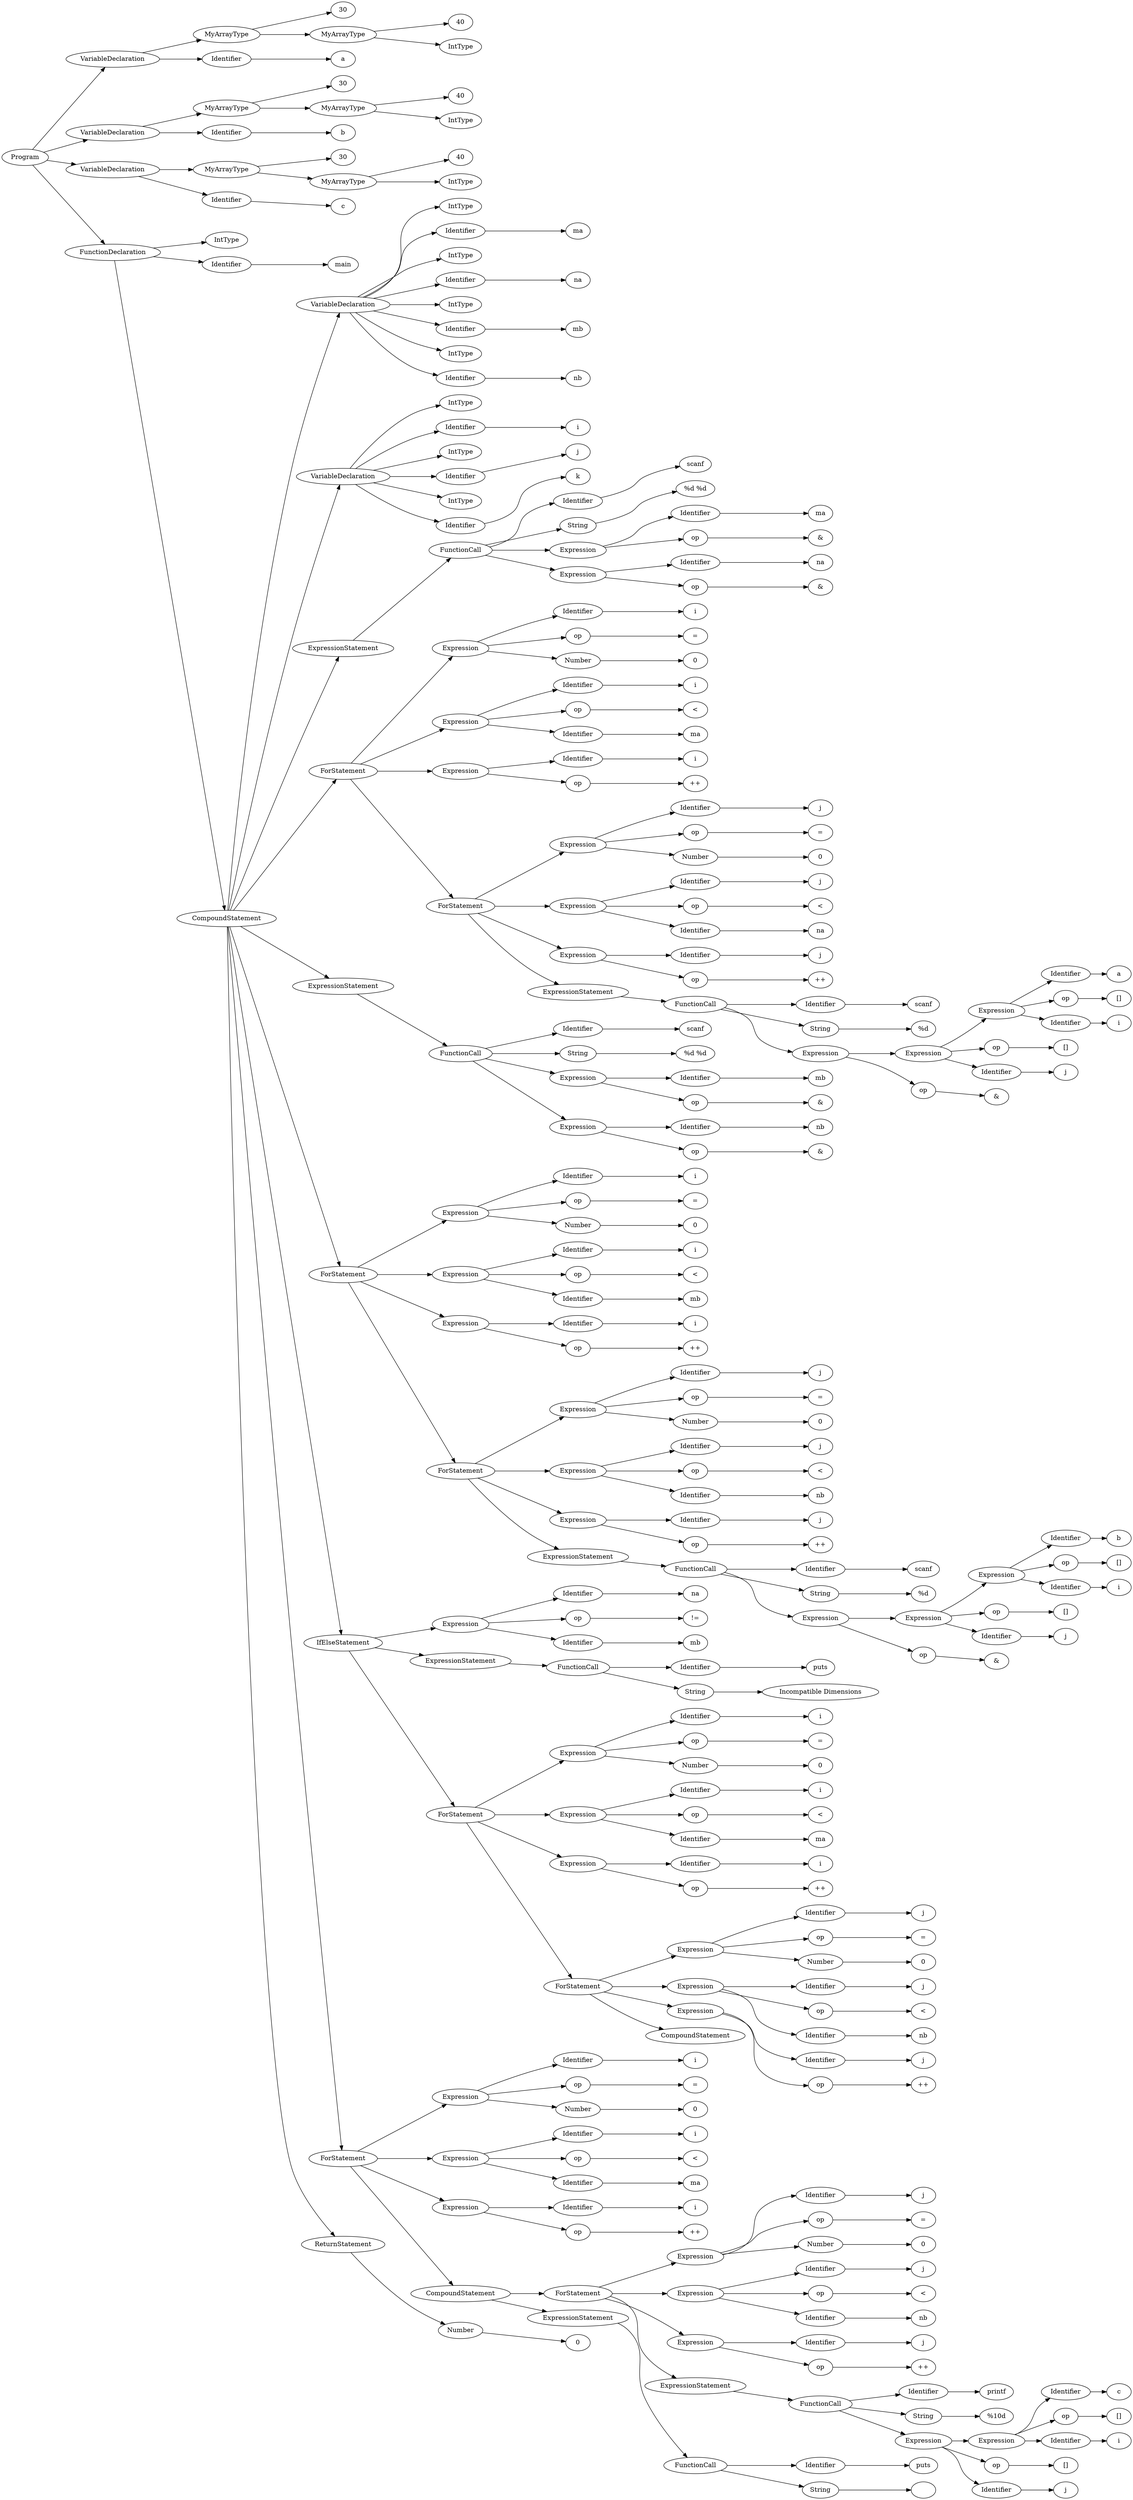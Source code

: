 // Visualization of the Abstract Syntax Tree
digraph AST {
	graph [rankdir=LR]
	Program [label=Program]
	VariableDeclaration [label=VariableDeclaration]
	Program -> VariableDeclaration
	MyArrayType [label=MyArrayType]
	VariableDeclaration -> MyArrayType
	30 [label=30]
	MyArrayType -> 30
	MyArrayType4 [label=MyArrayType]
	MyArrayType -> MyArrayType4
	40 [label=40]
	MyArrayType4 -> 40
	IntType [label=IntType]
	MyArrayType4 -> IntType
	Identifier [label=Identifier]
	VariableDeclaration -> Identifier
	a [label=a]
	Identifier -> a
	VariableDeclaration9 [label=VariableDeclaration]
	Program -> VariableDeclaration9
	MyArrayType10 [label=MyArrayType]
	VariableDeclaration9 -> MyArrayType10
	3011 [label=30]
	MyArrayType10 -> 3011
	MyArrayType12 [label=MyArrayType]
	MyArrayType10 -> MyArrayType12
	4013 [label=40]
	MyArrayType12 -> 4013
	IntType14 [label=IntType]
	MyArrayType12 -> IntType14
	Identifier15 [label=Identifier]
	VariableDeclaration9 -> Identifier15
	b [label=b]
	Identifier15 -> b
	VariableDeclaration17 [label=VariableDeclaration]
	Program -> VariableDeclaration17
	MyArrayType18 [label=MyArrayType]
	VariableDeclaration17 -> MyArrayType18
	3019 [label=30]
	MyArrayType18 -> 3019
	MyArrayType20 [label=MyArrayType]
	MyArrayType18 -> MyArrayType20
	4021 [label=40]
	MyArrayType20 -> 4021
	IntType22 [label=IntType]
	MyArrayType20 -> IntType22
	Identifier23 [label=Identifier]
	VariableDeclaration17 -> Identifier23
	c [label=c]
	Identifier23 -> c
	FunctionDeclaration [label=FunctionDeclaration]
	Program -> FunctionDeclaration
	IntType26 [label=IntType]
	FunctionDeclaration -> IntType26
	Identifier27 [label=Identifier]
	FunctionDeclaration -> Identifier27
	main [label=main]
	Identifier27 -> main
	CompoundStatement [label=CompoundStatement]
	FunctionDeclaration -> CompoundStatement
	VariableDeclaration30 [label=VariableDeclaration]
	CompoundStatement -> VariableDeclaration30
	IntType31 [label=IntType]
	VariableDeclaration30 -> IntType31
	Identifier32 [label=Identifier]
	VariableDeclaration30 -> Identifier32
	ma [label=ma]
	Identifier32 -> ma
	IntType34 [label=IntType]
	VariableDeclaration30 -> IntType34
	Identifier35 [label=Identifier]
	VariableDeclaration30 -> Identifier35
	na [label=na]
	Identifier35 -> na
	IntType37 [label=IntType]
	VariableDeclaration30 -> IntType37
	Identifier38 [label=Identifier]
	VariableDeclaration30 -> Identifier38
	mb [label=mb]
	Identifier38 -> mb
	IntType40 [label=IntType]
	VariableDeclaration30 -> IntType40
	Identifier41 [label=Identifier]
	VariableDeclaration30 -> Identifier41
	nb [label=nb]
	Identifier41 -> nb
	VariableDeclaration43 [label=VariableDeclaration]
	CompoundStatement -> VariableDeclaration43
	IntType44 [label=IntType]
	VariableDeclaration43 -> IntType44
	Identifier45 [label=Identifier]
	VariableDeclaration43 -> Identifier45
	i [label=i]
	Identifier45 -> i
	IntType47 [label=IntType]
	VariableDeclaration43 -> IntType47
	Identifier48 [label=Identifier]
	VariableDeclaration43 -> Identifier48
	j [label=j]
	Identifier48 -> j
	IntType50 [label=IntType]
	VariableDeclaration43 -> IntType50
	Identifier51 [label=Identifier]
	VariableDeclaration43 -> Identifier51
	k [label=k]
	Identifier51 -> k
	ExpressionStatement [label=ExpressionStatement]
	CompoundStatement -> ExpressionStatement
	FunctionCall [label=FunctionCall]
	ExpressionStatement -> FunctionCall
	Identifier55 [label=Identifier]
	FunctionCall -> Identifier55
	scanf [label=scanf]
	Identifier55 -> scanf
	String [label=String]
	FunctionCall -> String
	"%d %d" [label="%d %d"]
	String -> "%d %d"
	Expression [label=Expression]
	FunctionCall -> Expression
	Identifier60 [label=Identifier]
	Expression -> Identifier60
	ma61 [label=ma]
	Identifier60 -> ma61
	op [label=op]
	Expression -> op
	"&" [label="&"]
	op -> "&"
	Expression64 [label=Expression]
	FunctionCall -> Expression64
	Identifier65 [label=Identifier]
	Expression64 -> Identifier65
	na66 [label=na]
	Identifier65 -> na66
	op67 [label=op]
	Expression64 -> op67
	"&68" [label="&"]
	op67 -> "&68"
	ForStatement [label=ForStatement]
	CompoundStatement -> ForStatement
	Expression70 [label=Expression]
	ForStatement -> Expression70
	Identifier71 [label=Identifier]
	Expression70 -> Identifier71
	i72 [label=i]
	Identifier71 -> i72
	op73 [label=op]
	Expression70 -> op73
	"=" [label="="]
	op73 -> "="
	Number [label=Number]
	Expression70 -> Number
	0 [label=0]
	Number -> 0
	Expression77 [label=Expression]
	ForStatement -> Expression77
	Identifier78 [label=Identifier]
	Expression77 -> Identifier78
	i79 [label=i]
	Identifier78 -> i79
	op80 [label=op]
	Expression77 -> op80
	"<" [label="<"]
	op80 -> "<"
	Identifier82 [label=Identifier]
	Expression77 -> Identifier82
	ma83 [label=ma]
	Identifier82 -> ma83
	Expression84 [label=Expression]
	ForStatement -> Expression84
	Identifier85 [label=Identifier]
	Expression84 -> Identifier85
	i86 [label=i]
	Identifier85 -> i86
	op87 [label=op]
	Expression84 -> op87
	"++" [label="++"]
	op87 -> "++"
	ForStatement89 [label=ForStatement]
	ForStatement -> ForStatement89
	Expression90 [label=Expression]
	ForStatement89 -> Expression90
	Identifier91 [label=Identifier]
	Expression90 -> Identifier91
	j92 [label=j]
	Identifier91 -> j92
	op93 [label=op]
	Expression90 -> op93
	"=94" [label="="]
	op93 -> "=94"
	Number95 [label=Number]
	Expression90 -> Number95
	096 [label=0]
	Number95 -> 096
	Expression97 [label=Expression]
	ForStatement89 -> Expression97
	Identifier98 [label=Identifier]
	Expression97 -> Identifier98
	j99 [label=j]
	Identifier98 -> j99
	op100 [label=op]
	Expression97 -> op100
	"<101" [label="<"]
	op100 -> "<101"
	Identifier102 [label=Identifier]
	Expression97 -> Identifier102
	na103 [label=na]
	Identifier102 -> na103
	Expression104 [label=Expression]
	ForStatement89 -> Expression104
	Identifier105 [label=Identifier]
	Expression104 -> Identifier105
	j106 [label=j]
	Identifier105 -> j106
	op107 [label=op]
	Expression104 -> op107
	"++108" [label="++"]
	op107 -> "++108"
	ExpressionStatement109 [label=ExpressionStatement]
	ForStatement89 -> ExpressionStatement109
	FunctionCall110 [label=FunctionCall]
	ExpressionStatement109 -> FunctionCall110
	Identifier111 [label=Identifier]
	FunctionCall110 -> Identifier111
	scanf112 [label=scanf]
	Identifier111 -> scanf112
	String113 [label=String]
	FunctionCall110 -> String113
	"%d" [label="%d"]
	String113 -> "%d"
	Expression115 [label=Expression]
	FunctionCall110 -> Expression115
	Expression116 [label=Expression]
	Expression115 -> Expression116
	Expression117 [label=Expression]
	Expression116 -> Expression117
	Identifier118 [label=Identifier]
	Expression117 -> Identifier118
	a119 [label=a]
	Identifier118 -> a119
	op120 [label=op]
	Expression117 -> op120
	"[]" [label="[]"]
	op120 -> "[]"
	Identifier122 [label=Identifier]
	Expression117 -> Identifier122
	i123 [label=i]
	Identifier122 -> i123
	op124 [label=op]
	Expression116 -> op124
	"[]125" [label="[]"]
	op124 -> "[]125"
	Identifier126 [label=Identifier]
	Expression116 -> Identifier126
	j127 [label=j]
	Identifier126 -> j127
	op128 [label=op]
	Expression115 -> op128
	"&129" [label="&"]
	op128 -> "&129"
	ExpressionStatement130 [label=ExpressionStatement]
	CompoundStatement -> ExpressionStatement130
	FunctionCall131 [label=FunctionCall]
	ExpressionStatement130 -> FunctionCall131
	Identifier132 [label=Identifier]
	FunctionCall131 -> Identifier132
	scanf133 [label=scanf]
	Identifier132 -> scanf133
	String134 [label=String]
	FunctionCall131 -> String134
	"%d %d135" [label="%d %d"]
	String134 -> "%d %d135"
	Expression136 [label=Expression]
	FunctionCall131 -> Expression136
	Identifier137 [label=Identifier]
	Expression136 -> Identifier137
	mb138 [label=mb]
	Identifier137 -> mb138
	op139 [label=op]
	Expression136 -> op139
	"&140" [label="&"]
	op139 -> "&140"
	Expression141 [label=Expression]
	FunctionCall131 -> Expression141
	Identifier142 [label=Identifier]
	Expression141 -> Identifier142
	nb143 [label=nb]
	Identifier142 -> nb143
	op144 [label=op]
	Expression141 -> op144
	"&145" [label="&"]
	op144 -> "&145"
	ForStatement146 [label=ForStatement]
	CompoundStatement -> ForStatement146
	Expression147 [label=Expression]
	ForStatement146 -> Expression147
	Identifier148 [label=Identifier]
	Expression147 -> Identifier148
	i149 [label=i]
	Identifier148 -> i149
	op150 [label=op]
	Expression147 -> op150
	"=151" [label="="]
	op150 -> "=151"
	Number152 [label=Number]
	Expression147 -> Number152
	0153 [label=0]
	Number152 -> 0153
	Expression154 [label=Expression]
	ForStatement146 -> Expression154
	Identifier155 [label=Identifier]
	Expression154 -> Identifier155
	i156 [label=i]
	Identifier155 -> i156
	op157 [label=op]
	Expression154 -> op157
	"<158" [label="<"]
	op157 -> "<158"
	Identifier159 [label=Identifier]
	Expression154 -> Identifier159
	mb160 [label=mb]
	Identifier159 -> mb160
	Expression161 [label=Expression]
	ForStatement146 -> Expression161
	Identifier162 [label=Identifier]
	Expression161 -> Identifier162
	i163 [label=i]
	Identifier162 -> i163
	op164 [label=op]
	Expression161 -> op164
	"++165" [label="++"]
	op164 -> "++165"
	ForStatement166 [label=ForStatement]
	ForStatement146 -> ForStatement166
	Expression167 [label=Expression]
	ForStatement166 -> Expression167
	Identifier168 [label=Identifier]
	Expression167 -> Identifier168
	j169 [label=j]
	Identifier168 -> j169
	op170 [label=op]
	Expression167 -> op170
	"=171" [label="="]
	op170 -> "=171"
	Number172 [label=Number]
	Expression167 -> Number172
	0173 [label=0]
	Number172 -> 0173
	Expression174 [label=Expression]
	ForStatement166 -> Expression174
	Identifier175 [label=Identifier]
	Expression174 -> Identifier175
	j176 [label=j]
	Identifier175 -> j176
	op177 [label=op]
	Expression174 -> op177
	"<178" [label="<"]
	op177 -> "<178"
	Identifier179 [label=Identifier]
	Expression174 -> Identifier179
	nb180 [label=nb]
	Identifier179 -> nb180
	Expression181 [label=Expression]
	ForStatement166 -> Expression181
	Identifier182 [label=Identifier]
	Expression181 -> Identifier182
	j183 [label=j]
	Identifier182 -> j183
	op184 [label=op]
	Expression181 -> op184
	"++185" [label="++"]
	op184 -> "++185"
	ExpressionStatement186 [label=ExpressionStatement]
	ForStatement166 -> ExpressionStatement186
	FunctionCall187 [label=FunctionCall]
	ExpressionStatement186 -> FunctionCall187
	Identifier188 [label=Identifier]
	FunctionCall187 -> Identifier188
	scanf189 [label=scanf]
	Identifier188 -> scanf189
	String190 [label=String]
	FunctionCall187 -> String190
	"%d191" [label="%d"]
	String190 -> "%d191"
	Expression192 [label=Expression]
	FunctionCall187 -> Expression192
	Expression193 [label=Expression]
	Expression192 -> Expression193
	Expression194 [label=Expression]
	Expression193 -> Expression194
	Identifier195 [label=Identifier]
	Expression194 -> Identifier195
	b196 [label=b]
	Identifier195 -> b196
	op197 [label=op]
	Expression194 -> op197
	"[]198" [label="[]"]
	op197 -> "[]198"
	Identifier199 [label=Identifier]
	Expression194 -> Identifier199
	i200 [label=i]
	Identifier199 -> i200
	op201 [label=op]
	Expression193 -> op201
	"[]202" [label="[]"]
	op201 -> "[]202"
	Identifier203 [label=Identifier]
	Expression193 -> Identifier203
	j204 [label=j]
	Identifier203 -> j204
	op205 [label=op]
	Expression192 -> op205
	"&206" [label="&"]
	op205 -> "&206"
	IfElseStatement [label=IfElseStatement]
	CompoundStatement -> IfElseStatement
	Expression208 [label=Expression]
	IfElseStatement -> Expression208
	Identifier209 [label=Identifier]
	Expression208 -> Identifier209
	na210 [label=na]
	Identifier209 -> na210
	op211 [label=op]
	Expression208 -> op211
	"!=" [label="!="]
	op211 -> "!="
	Identifier213 [label=Identifier]
	Expression208 -> Identifier213
	mb214 [label=mb]
	Identifier213 -> mb214
	ExpressionStatement215 [label=ExpressionStatement]
	IfElseStatement -> ExpressionStatement215
	FunctionCall216 [label=FunctionCall]
	ExpressionStatement215 -> FunctionCall216
	Identifier217 [label=Identifier]
	FunctionCall216 -> Identifier217
	puts [label=puts]
	Identifier217 -> puts
	String219 [label=String]
	FunctionCall216 -> String219
	"Incompatible Dimensions" [label="Incompatible Dimensions"]
	String219 -> "Incompatible Dimensions"
	ForStatement221 [label=ForStatement]
	IfElseStatement -> ForStatement221
	Expression222 [label=Expression]
	ForStatement221 -> Expression222
	Identifier223 [label=Identifier]
	Expression222 -> Identifier223
	i224 [label=i]
	Identifier223 -> i224
	op225 [label=op]
	Expression222 -> op225
	"=226" [label="="]
	op225 -> "=226"
	Number227 [label=Number]
	Expression222 -> Number227
	0228 [label=0]
	Number227 -> 0228
	Expression229 [label=Expression]
	ForStatement221 -> Expression229
	Identifier230 [label=Identifier]
	Expression229 -> Identifier230
	i231 [label=i]
	Identifier230 -> i231
	op232 [label=op]
	Expression229 -> op232
	"<233" [label="<"]
	op232 -> "<233"
	Identifier234 [label=Identifier]
	Expression229 -> Identifier234
	ma235 [label=ma]
	Identifier234 -> ma235
	Expression236 [label=Expression]
	ForStatement221 -> Expression236
	Identifier237 [label=Identifier]
	Expression236 -> Identifier237
	i238 [label=i]
	Identifier237 -> i238
	op239 [label=op]
	Expression236 -> op239
	"++240" [label="++"]
	op239 -> "++240"
	ForStatement241 [label=ForStatement]
	ForStatement221 -> ForStatement241
	Expression242 [label=Expression]
	ForStatement241 -> Expression242
	Identifier243 [label=Identifier]
	Expression242 -> Identifier243
	j244 [label=j]
	Identifier243 -> j244
	op245 [label=op]
	Expression242 -> op245
	"=246" [label="="]
	op245 -> "=246"
	Number247 [label=Number]
	Expression242 -> Number247
	0248 [label=0]
	Number247 -> 0248
	Expression249 [label=Expression]
	ForStatement241 -> Expression249
	Identifier250 [label=Identifier]
	Expression249 -> Identifier250
	j251 [label=j]
	Identifier250 -> j251
	op252 [label=op]
	Expression249 -> op252
	"<253" [label="<"]
	op252 -> "<253"
	Identifier254 [label=Identifier]
	Expression249 -> Identifier254
	nb255 [label=nb]
	Identifier254 -> nb255
	Expression256 [label=Expression]
	ForStatement241 -> Expression256
	Identifier257 [label=Identifier]
	Expression256 -> Identifier257
	j258 [label=j]
	Identifier257 -> j258
	op259 [label=op]
	Expression256 -> op259
	"++260" [label="++"]
	op259 -> "++260"
	CompoundStatement261 [label=CompoundStatement]
	ForStatement241 -> CompoundStatement261
	ForStatement262 [label=ForStatement]
	CompoundStatement -> ForStatement262
	Expression263 [label=Expression]
	ForStatement262 -> Expression263
	Identifier264 [label=Identifier]
	Expression263 -> Identifier264
	i265 [label=i]
	Identifier264 -> i265
	op266 [label=op]
	Expression263 -> op266
	"=267" [label="="]
	op266 -> "=267"
	Number268 [label=Number]
	Expression263 -> Number268
	0269 [label=0]
	Number268 -> 0269
	Expression270 [label=Expression]
	ForStatement262 -> Expression270
	Identifier271 [label=Identifier]
	Expression270 -> Identifier271
	i272 [label=i]
	Identifier271 -> i272
	op273 [label=op]
	Expression270 -> op273
	"<274" [label="<"]
	op273 -> "<274"
	Identifier275 [label=Identifier]
	Expression270 -> Identifier275
	ma276 [label=ma]
	Identifier275 -> ma276
	Expression277 [label=Expression]
	ForStatement262 -> Expression277
	Identifier278 [label=Identifier]
	Expression277 -> Identifier278
	i279 [label=i]
	Identifier278 -> i279
	op280 [label=op]
	Expression277 -> op280
	"++281" [label="++"]
	op280 -> "++281"
	CompoundStatement282 [label=CompoundStatement]
	ForStatement262 -> CompoundStatement282
	ForStatement283 [label=ForStatement]
	CompoundStatement282 -> ForStatement283
	Expression284 [label=Expression]
	ForStatement283 -> Expression284
	Identifier285 [label=Identifier]
	Expression284 -> Identifier285
	j286 [label=j]
	Identifier285 -> j286
	op287 [label=op]
	Expression284 -> op287
	"=288" [label="="]
	op287 -> "=288"
	Number289 [label=Number]
	Expression284 -> Number289
	0290 [label=0]
	Number289 -> 0290
	Expression291 [label=Expression]
	ForStatement283 -> Expression291
	Identifier292 [label=Identifier]
	Expression291 -> Identifier292
	j293 [label=j]
	Identifier292 -> j293
	op294 [label=op]
	Expression291 -> op294
	"<295" [label="<"]
	op294 -> "<295"
	Identifier296 [label=Identifier]
	Expression291 -> Identifier296
	nb297 [label=nb]
	Identifier296 -> nb297
	Expression298 [label=Expression]
	ForStatement283 -> Expression298
	Identifier299 [label=Identifier]
	Expression298 -> Identifier299
	j300 [label=j]
	Identifier299 -> j300
	op301 [label=op]
	Expression298 -> op301
	"++302" [label="++"]
	op301 -> "++302"
	ExpressionStatement303 [label=ExpressionStatement]
	ForStatement283 -> ExpressionStatement303
	FunctionCall304 [label=FunctionCall]
	ExpressionStatement303 -> FunctionCall304
	Identifier305 [label=Identifier]
	FunctionCall304 -> Identifier305
	printf [label=printf]
	Identifier305 -> printf
	String307 [label=String]
	FunctionCall304 -> String307
	"%10d" [label="%10d"]
	String307 -> "%10d"
	Expression309 [label=Expression]
	FunctionCall304 -> Expression309
	Expression310 [label=Expression]
	Expression309 -> Expression310
	Identifier311 [label=Identifier]
	Expression310 -> Identifier311
	c312 [label=c]
	Identifier311 -> c312
	op313 [label=op]
	Expression310 -> op313
	"[]314" [label="[]"]
	op313 -> "[]314"
	Identifier315 [label=Identifier]
	Expression310 -> Identifier315
	i316 [label=i]
	Identifier315 -> i316
	op317 [label=op]
	Expression309 -> op317
	"[]318" [label="[]"]
	op317 -> "[]318"
	Identifier319 [label=Identifier]
	Expression309 -> Identifier319
	j320 [label=j]
	Identifier319 -> j320
	ExpressionStatement321 [label=ExpressionStatement]
	CompoundStatement282 -> ExpressionStatement321
	FunctionCall322 [label=FunctionCall]
	ExpressionStatement321 -> FunctionCall322
	Identifier323 [label=Identifier]
	FunctionCall322 -> Identifier323
	puts324 [label=puts]
	Identifier323 -> puts324
	String325 [label=String]
	FunctionCall322 -> String325
	"" [label=""]
	String325 -> ""
	ReturnStatement [label=ReturnStatement]
	CompoundStatement -> ReturnStatement
	Number328 [label=Number]
	ReturnStatement -> Number328
	0329 [label=0]
	Number328 -> 0329
}
